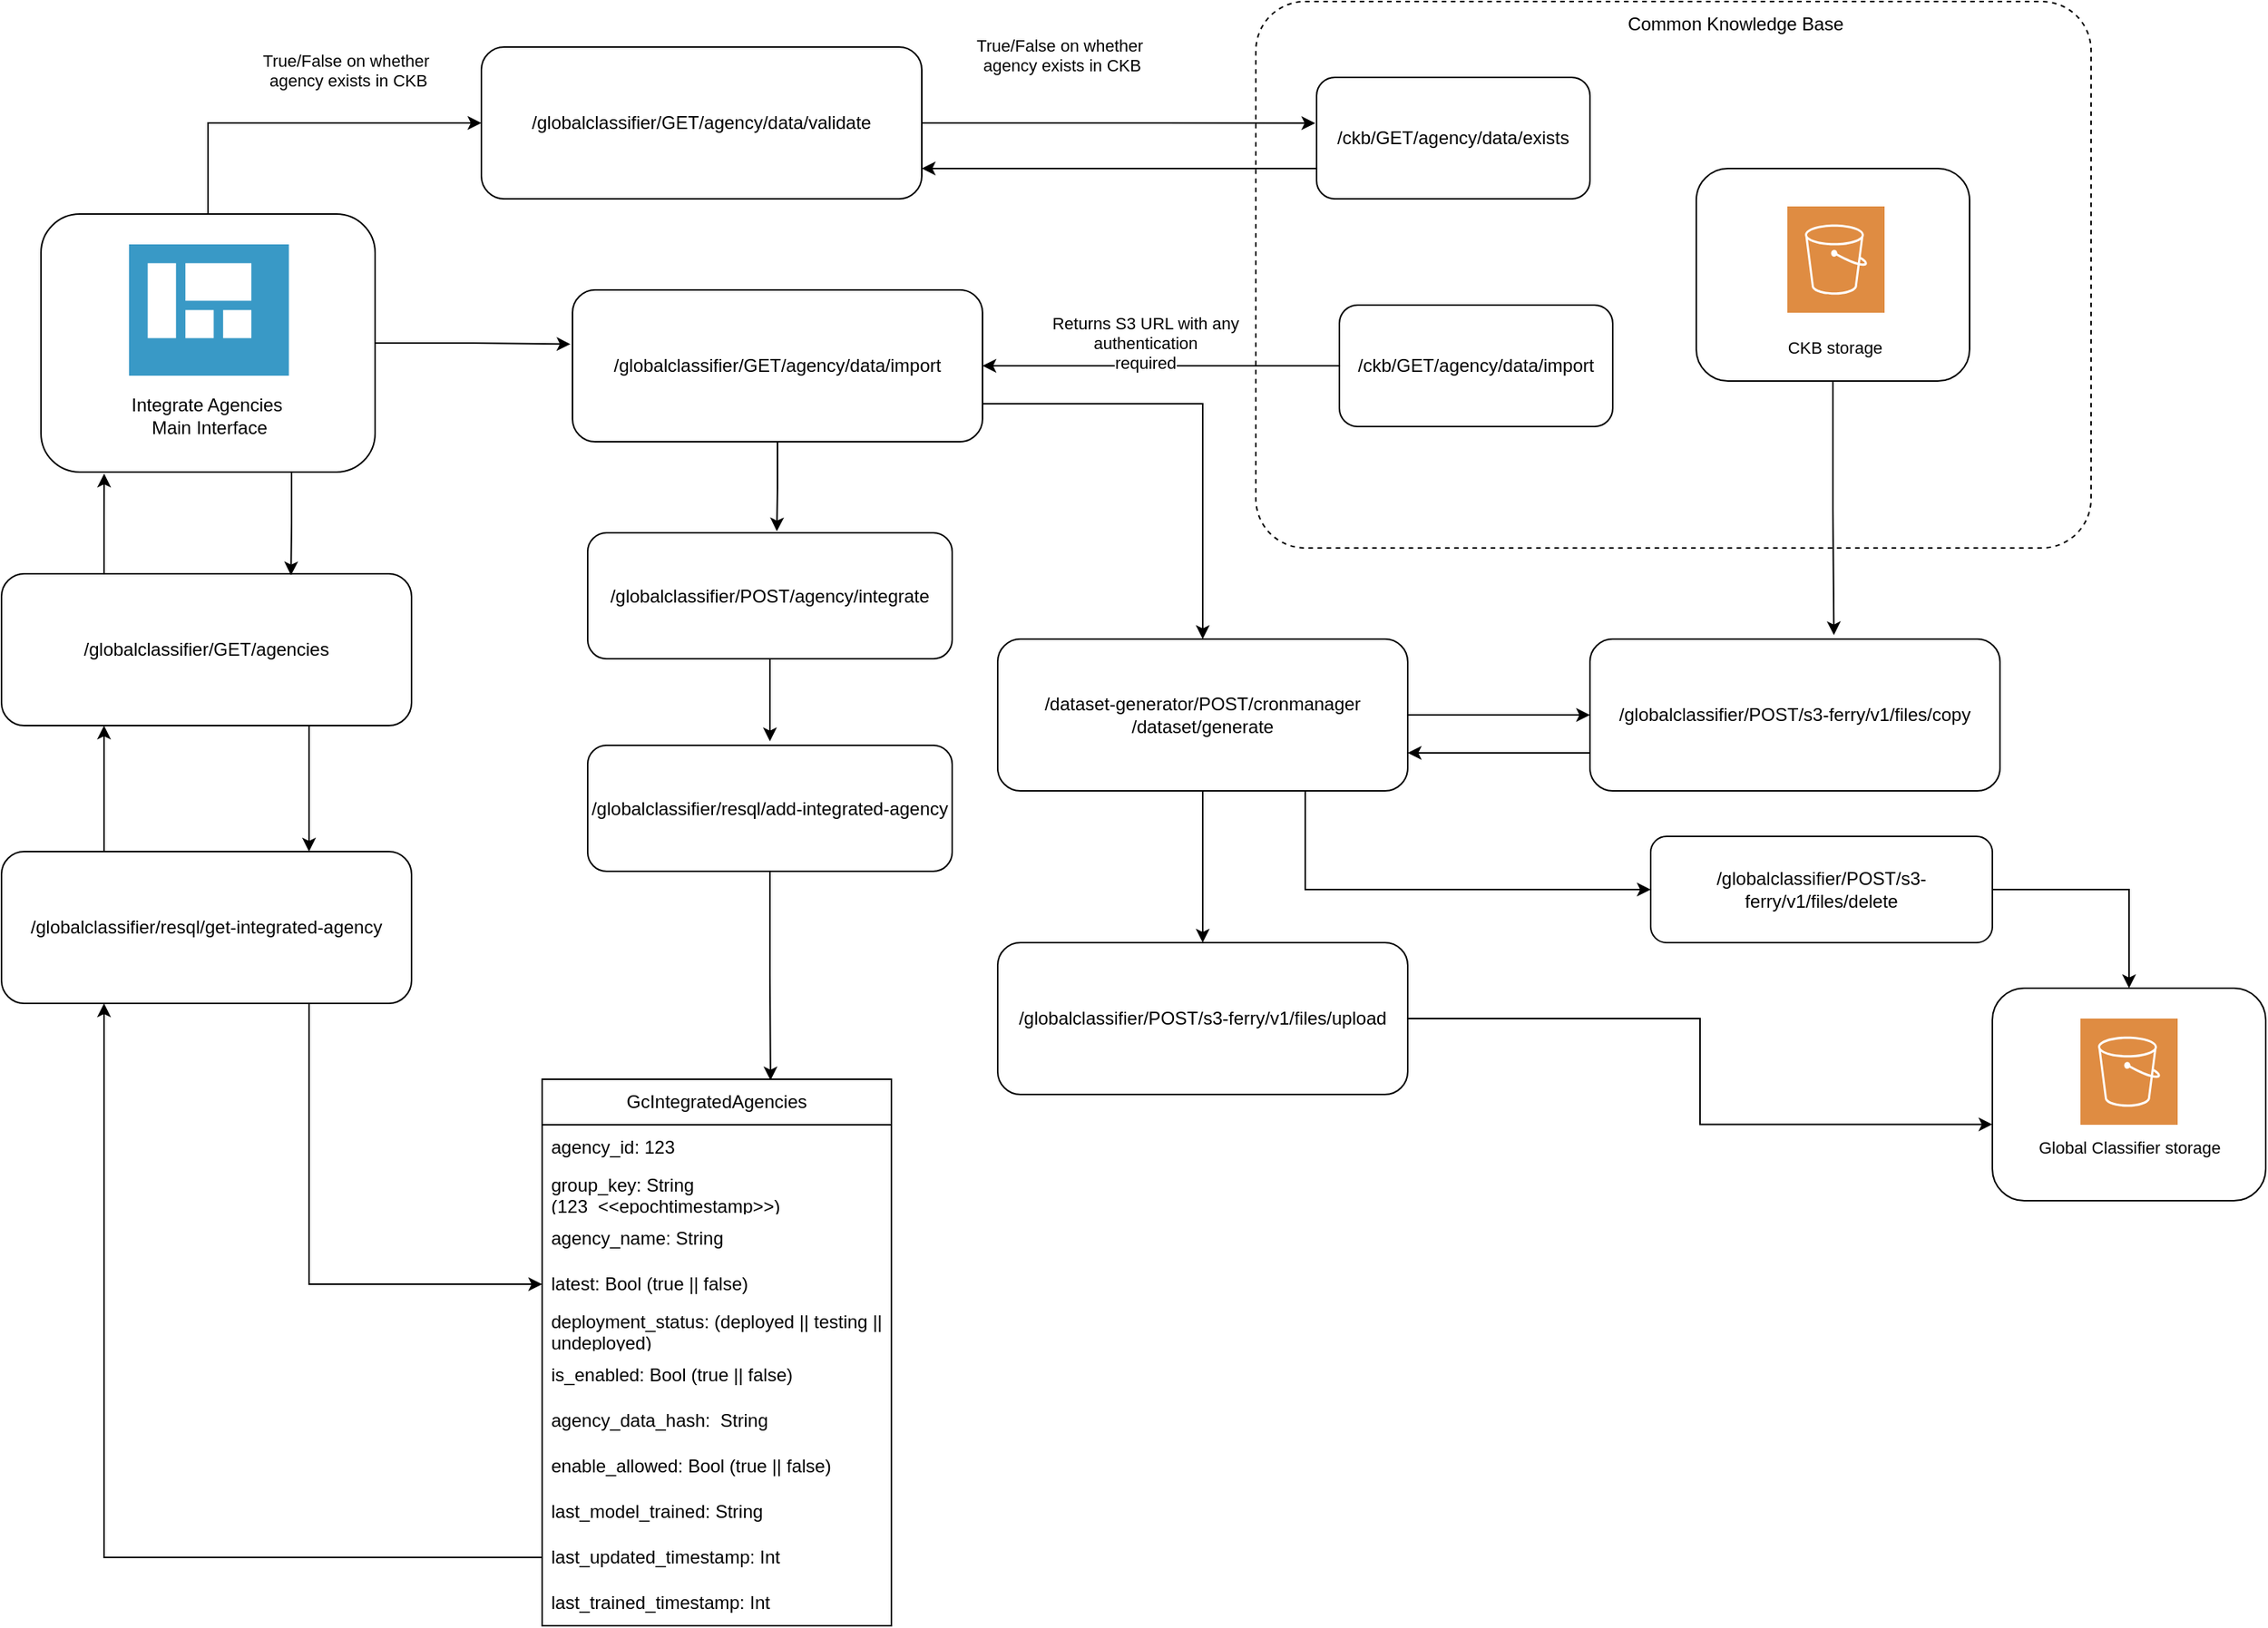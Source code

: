 <mxfile pages="3">
    <diagram name="Add-Datasource-Flow" id="0AGCFBf2FpTad1DNYMGd">
        <mxGraphModel dx="1279" dy="1146" grid="1" gridSize="10" guides="1" tooltips="1" connect="1" arrows="1" fold="1" page="1" pageScale="1" pageWidth="850" pageHeight="1100" math="0" shadow="0">
            <root>
                <mxCell id="0"/>
                <mxCell id="1" parent="0"/>
                <mxCell id="Wv8BJaC0_amkNu4p2bPB-7" value="" style="rounded=1;whiteSpace=wrap;html=1;arcSize=9;dashed=1;fillColor=none;" parent="1" vertex="1">
                    <mxGeometry x="910" y="41" width="550" height="360" as="geometry"/>
                </mxCell>
                <mxCell id="YWxtWIN07UHfHVU3wg7l-62" style="edgeStyle=orthogonalEdgeStyle;rounded=0;orthogonalLoop=1;jettySize=auto;html=1;exitX=0;exitY=0.75;exitDx=0;exitDy=0;entryX=1;entryY=0.8;entryDx=0;entryDy=0;entryPerimeter=0;" parent="1" source="Wv8BJaC0_amkNu4p2bPB-1" target="Wv8BJaC0_amkNu4p2bPB-2" edge="1">
                    <mxGeometry relative="1" as="geometry">
                        <mxPoint x="700" y="150.588" as="targetPoint"/>
                    </mxGeometry>
                </mxCell>
                <mxCell id="Wv8BJaC0_amkNu4p2bPB-1" value="/ckb/GET/agency/data/exists" style="rounded=1;whiteSpace=wrap;html=1;" parent="1" vertex="1">
                    <mxGeometry x="950" y="91" width="180" height="80" as="geometry"/>
                </mxCell>
                <mxCell id="Wv8BJaC0_amkNu4p2bPB-2" value="/globalclassifier/GET/agency/data/validate" style="rounded=1;whiteSpace=wrap;html=1;" parent="1" vertex="1">
                    <mxGeometry x="400" y="71" width="290" height="100" as="geometry"/>
                </mxCell>
                <mxCell id="Wv8BJaC0_amkNu4p2bPB-6" style="edgeStyle=orthogonalEdgeStyle;rounded=0;orthogonalLoop=1;jettySize=auto;html=1;exitX=0.5;exitY=0;exitDx=0;exitDy=0;entryX=0;entryY=0.5;entryDx=0;entryDy=0;" parent="1" source="Wv8BJaC0_amkNu4p2bPB-3" target="Wv8BJaC0_amkNu4p2bPB-2" edge="1">
                    <mxGeometry relative="1" as="geometry"/>
                </mxCell>
                <mxCell id="Wv8BJaC0_amkNu4p2bPB-3" value="" style="rounded=1;whiteSpace=wrap;html=1;" parent="1" vertex="1">
                    <mxGeometry x="110" y="181" width="220" height="170" as="geometry"/>
                </mxCell>
                <mxCell id="Wv8BJaC0_amkNu4p2bPB-4" value="Integrate Agencies&amp;nbsp;&lt;div&gt;Main Interface&lt;/div&gt;" style="text;html=1;align=center;verticalAlign=middle;whiteSpace=wrap;rounded=0;" parent="1" vertex="1">
                    <mxGeometry x="150.81" y="297.5" width="139.58" height="33.5" as="geometry"/>
                </mxCell>
                <mxCell id="Wv8BJaC0_amkNu4p2bPB-5" value="" style="image;sketch=0;aspect=fixed;html=1;points=[];align=center;fontSize=12;image=img/lib/mscae/Shared_Dashboard.svg;" parent="1" vertex="1">
                    <mxGeometry x="167.86" y="201" width="105.49" height="86.5" as="geometry"/>
                </mxCell>
                <mxCell id="Wv8BJaC0_amkNu4p2bPB-8" value="Common Knowledge Base" style="text;html=1;align=center;verticalAlign=middle;whiteSpace=wrap;rounded=0;" parent="1" vertex="1">
                    <mxGeometry x="1130" y="41" width="192" height="30" as="geometry"/>
                </mxCell>
                <mxCell id="Wv8BJaC0_amkNu4p2bPB-37" style="edgeStyle=orthogonalEdgeStyle;rounded=0;orthogonalLoop=1;jettySize=auto;html=1;entryX=1;entryY=0.5;entryDx=0;entryDy=0;" parent="1" source="Wv8BJaC0_amkNu4p2bPB-14" target="Wv8BJaC0_amkNu4p2bPB-26" edge="1">
                    <mxGeometry relative="1" as="geometry"/>
                </mxCell>
                <mxCell id="Wv8BJaC0_amkNu4p2bPB-14" value="/ckb/GET/agency/data/import" style="rounded=1;whiteSpace=wrap;html=1;" parent="1" vertex="1">
                    <mxGeometry x="965" y="241" width="180" height="80" as="geometry"/>
                </mxCell>
                <mxCell id="Wv8BJaC0_amkNu4p2bPB-23" value="&lt;span style=&quot;font-size: 11px; text-wrap-mode: nowrap; background-color: light-dark(#ffffff, var(--ge-dark-color, #121212));&quot;&gt;True/False on whether&amp;nbsp;&lt;/span&gt;&lt;div style=&quot;font-size: 11px; text-wrap-mode: nowrap;&quot;&gt;&lt;span style=&quot;background-color: light-dark(#ffffff, var(--ge-dark-color, #121212));&quot;&gt;agency exists in CKB&lt;/span&gt;&lt;/div&gt;" style="text;html=1;align=center;verticalAlign=middle;whiteSpace=wrap;rounded=0;" parent="1" vertex="1">
                    <mxGeometry x="240" y="71" width="145" height="30" as="geometry"/>
                </mxCell>
                <mxCell id="YWxtWIN07UHfHVU3wg7l-54" style="edgeStyle=orthogonalEdgeStyle;rounded=0;orthogonalLoop=1;jettySize=auto;html=1;exitX=1;exitY=0.75;exitDx=0;exitDy=0;entryX=0.5;entryY=0;entryDx=0;entryDy=0;" parent="1" source="Wv8BJaC0_amkNu4p2bPB-26" target="Wv8BJaC0_amkNu4p2bPB-44" edge="1">
                    <mxGeometry relative="1" as="geometry"/>
                </mxCell>
                <mxCell id="Wv8BJaC0_amkNu4p2bPB-26" value="/globalclassifier/GET/agency/data/import" style="rounded=1;whiteSpace=wrap;html=1;" parent="1" vertex="1">
                    <mxGeometry x="460" y="231" width="270" height="100" as="geometry"/>
                </mxCell>
                <mxCell id="Wv8BJaC0_amkNu4p2bPB-27" style="edgeStyle=orthogonalEdgeStyle;rounded=0;orthogonalLoop=1;jettySize=auto;html=1;entryX=-0.005;entryY=0.357;entryDx=0;entryDy=0;entryPerimeter=0;" parent="1" source="Wv8BJaC0_amkNu4p2bPB-3" target="Wv8BJaC0_amkNu4p2bPB-26" edge="1">
                    <mxGeometry relative="1" as="geometry"/>
                </mxCell>
                <mxCell id="Wv8BJaC0_amkNu4p2bPB-33" value="&lt;span style=&quot;font-size: 11px; text-wrap-mode: nowrap; background-color: light-dark(#ffffff, var(--ge-dark-color, #121212));&quot;&gt;True/False on whether&amp;nbsp;&lt;/span&gt;&lt;div style=&quot;font-size: 11px; text-wrap-mode: nowrap;&quot;&gt;&lt;span style=&quot;background-color: light-dark(#ffffff, var(--ge-dark-color, #121212));&quot;&gt;agency exists in CKB&lt;/span&gt;&lt;/div&gt;" style="text;html=1;align=center;verticalAlign=middle;whiteSpace=wrap;rounded=0;" parent="1" vertex="1">
                    <mxGeometry x="710" y="61" width="145" height="30" as="geometry"/>
                </mxCell>
                <mxCell id="Wv8BJaC0_amkNu4p2bPB-39" value="" style="rounded=1;whiteSpace=wrap;html=1;" parent="1" vertex="1">
                    <mxGeometry x="1200" y="151" width="180" height="140" as="geometry"/>
                </mxCell>
                <mxCell id="Wv8BJaC0_amkNu4p2bPB-41" value="" style="sketch=0;pointerEvents=1;shadow=0;dashed=0;html=1;strokeColor=none;fillColor=#DF8C42;labelPosition=center;verticalLabelPosition=bottom;verticalAlign=top;align=center;outlineConnect=0;shape=mxgraph.veeam2.aws_s3;" parent="1" vertex="1">
                    <mxGeometry x="1260" y="176" width="64" height="70" as="geometry"/>
                </mxCell>
                <mxCell id="Wv8BJaC0_amkNu4p2bPB-42" value="&lt;span style=&quot;font-size: 11px; text-wrap-mode: nowrap;&quot;&gt;CKB storage&lt;/span&gt;" style="text;html=1;align=center;verticalAlign=middle;whiteSpace=wrap;rounded=0;" parent="1" vertex="1">
                    <mxGeometry x="1218.5" y="254" width="145" height="30" as="geometry"/>
                </mxCell>
                <mxCell id="Wv8BJaC0_amkNu4p2bPB-43" value="&lt;div style=&quot;font-size: 11px; text-wrap-mode: nowrap;&quot;&gt;&lt;span style=&quot;background-color: light-dark(#ffffff, var(--ge-dark-color, #121212));&quot;&gt;Returns S3 URL with any authentication&lt;/span&gt;&lt;/div&gt;&lt;div style=&quot;font-size: 11px; text-wrap-mode: nowrap;&quot;&gt;&lt;span style=&quot;background-color: light-dark(#ffffff, var(--ge-dark-color, #121212));&quot;&gt;required&lt;/span&gt;&lt;/div&gt;" style="text;html=1;align=center;verticalAlign=middle;whiteSpace=wrap;rounded=0;" parent="1" vertex="1">
                    <mxGeometry x="765" y="251" width="145" height="30" as="geometry"/>
                </mxCell>
                <mxCell id="Wv8BJaC0_amkNu4p2bPB-47" style="edgeStyle=orthogonalEdgeStyle;rounded=0;orthogonalLoop=1;jettySize=auto;html=1;" parent="1" source="Wv8BJaC0_amkNu4p2bPB-44" target="Wv8BJaC0_amkNu4p2bPB-46" edge="1">
                    <mxGeometry relative="1" as="geometry"/>
                </mxCell>
                <mxCell id="Wv8BJaC0_amkNu4p2bPB-54" style="edgeStyle=orthogonalEdgeStyle;rounded=0;orthogonalLoop=1;jettySize=auto;html=1;" parent="1" source="Wv8BJaC0_amkNu4p2bPB-44" edge="1">
                    <mxGeometry relative="1" as="geometry">
                        <mxPoint x="875" y="661" as="targetPoint"/>
                    </mxGeometry>
                </mxCell>
                <mxCell id="Wv8BJaC0_amkNu4p2bPB-60" style="edgeStyle=orthogonalEdgeStyle;rounded=0;orthogonalLoop=1;jettySize=auto;html=1;exitX=0.75;exitY=1;exitDx=0;exitDy=0;entryX=0;entryY=0.5;entryDx=0;entryDy=0;" parent="1" source="Wv8BJaC0_amkNu4p2bPB-44" target="Wv8BJaC0_amkNu4p2bPB-58" edge="1">
                    <mxGeometry relative="1" as="geometry"/>
                </mxCell>
                <mxCell id="Wv8BJaC0_amkNu4p2bPB-44" value="/dataset-generator/&lt;span style=&quot;background-color: transparent; color: light-dark(rgb(0, 0, 0), rgb(255, 255, 255));&quot;&gt;POST/cronmanager /dataset/generate&lt;/span&gt;" style="rounded=1;whiteSpace=wrap;html=1;container=1;" parent="1" vertex="1">
                    <mxGeometry x="740" y="461" width="270" height="100" as="geometry">
                        <mxRectangle x="740" y="461" width="350" height="30" as="alternateBounds"/>
                    </mxGeometry>
                </mxCell>
                <mxCell id="Wv8BJaC0_amkNu4p2bPB-50" style="edgeStyle=orthogonalEdgeStyle;rounded=0;orthogonalLoop=1;jettySize=auto;html=1;exitX=0;exitY=0.75;exitDx=0;exitDy=0;entryX=1;entryY=0.75;entryDx=0;entryDy=0;" parent="1" source="Wv8BJaC0_amkNu4p2bPB-46" target="Wv8BJaC0_amkNu4p2bPB-44" edge="1">
                    <mxGeometry relative="1" as="geometry"/>
                </mxCell>
                <mxCell id="Wv8BJaC0_amkNu4p2bPB-46" value="/globalclassifier/POST/s3-ferry/v1/files/copy" style="rounded=1;whiteSpace=wrap;html=1;" parent="1" vertex="1">
                    <mxGeometry x="1130" y="461" width="270" height="100" as="geometry"/>
                </mxCell>
                <mxCell id="Wv8BJaC0_amkNu4p2bPB-48" style="edgeStyle=orthogonalEdgeStyle;rounded=0;orthogonalLoop=1;jettySize=auto;html=1;entryX=0.595;entryY=-0.026;entryDx=0;entryDy=0;entryPerimeter=0;" parent="1" source="Wv8BJaC0_amkNu4p2bPB-39" target="Wv8BJaC0_amkNu4p2bPB-46" edge="1">
                    <mxGeometry relative="1" as="geometry"/>
                </mxCell>
                <mxCell id="Wv8BJaC0_amkNu4p2bPB-51" value="" style="rounded=1;whiteSpace=wrap;html=1;" parent="1" vertex="1">
                    <mxGeometry x="1395" y="691" width="180" height="140" as="geometry"/>
                </mxCell>
                <mxCell id="Wv8BJaC0_amkNu4p2bPB-52" value="" style="sketch=0;pointerEvents=1;shadow=0;dashed=0;html=1;strokeColor=none;fillColor=#DF8C42;labelPosition=center;verticalLabelPosition=bottom;verticalAlign=top;align=center;outlineConnect=0;shape=mxgraph.veeam2.aws_s3;" parent="1" vertex="1">
                    <mxGeometry x="1453" y="711" width="64" height="70" as="geometry"/>
                </mxCell>
                <mxCell id="Wv8BJaC0_amkNu4p2bPB-53" value="&lt;span style=&quot;font-size: 11px; text-wrap-mode: nowrap;&quot;&gt;Global Classifier storage&lt;/span&gt;" style="text;html=1;align=center;verticalAlign=middle;whiteSpace=wrap;rounded=0;" parent="1" vertex="1">
                    <mxGeometry x="1412.5" y="781" width="145" height="30" as="geometry"/>
                </mxCell>
                <mxCell id="Wv8BJaC0_amkNu4p2bPB-55" value="/globalclassifier/POST/s3-ferry/v1/files/upload" style="rounded=1;whiteSpace=wrap;html=1;" parent="1" vertex="1">
                    <mxGeometry x="740" y="661" width="270" height="100" as="geometry"/>
                </mxCell>
                <mxCell id="Wv8BJaC0_amkNu4p2bPB-56" style="edgeStyle=orthogonalEdgeStyle;rounded=0;orthogonalLoop=1;jettySize=auto;html=1;entryX=0;entryY=0.641;entryDx=0;entryDy=0;entryPerimeter=0;" parent="1" source="Wv8BJaC0_amkNu4p2bPB-55" target="Wv8BJaC0_amkNu4p2bPB-51" edge="1">
                    <mxGeometry relative="1" as="geometry"/>
                </mxCell>
                <mxCell id="Wv8BJaC0_amkNu4p2bPB-59" style="edgeStyle=orthogonalEdgeStyle;rounded=0;orthogonalLoop=1;jettySize=auto;html=1;entryX=0.5;entryY=0;entryDx=0;entryDy=0;exitX=1;exitY=0.5;exitDx=0;exitDy=0;" parent="1" source="Wv8BJaC0_amkNu4p2bPB-58" target="Wv8BJaC0_amkNu4p2bPB-51" edge="1">
                    <mxGeometry relative="1" as="geometry"/>
                </mxCell>
                <mxCell id="Wv8BJaC0_amkNu4p2bPB-58" value="/globalclassifier/POST/s3-ferry/v1/files/delete" style="rounded=1;whiteSpace=wrap;html=1;" parent="1" vertex="1">
                    <mxGeometry x="1170" y="591" width="225" height="70" as="geometry"/>
                </mxCell>
                <mxCell id="YWxtWIN07UHfHVU3wg7l-45" style="edgeStyle=orthogonalEdgeStyle;rounded=0;orthogonalLoop=1;jettySize=auto;html=1;exitX=0.75;exitY=1;exitDx=0;exitDy=0;entryX=0.75;entryY=0;entryDx=0;entryDy=0;" parent="1" source="YWxtWIN07UHfHVU3wg7l-1" target="YWxtWIN07UHfHVU3wg7l-6" edge="1">
                    <mxGeometry relative="1" as="geometry"/>
                </mxCell>
                <mxCell id="YWxtWIN07UHfHVU3wg7l-1" value="/globalclassifier/GET/agencies" style="rounded=1;whiteSpace=wrap;html=1;" parent="1" vertex="1">
                    <mxGeometry x="84" y="418" width="270" height="100" as="geometry"/>
                </mxCell>
                <mxCell id="YWxtWIN07UHfHVU3wg7l-44" style="edgeStyle=orthogonalEdgeStyle;rounded=0;orthogonalLoop=1;jettySize=auto;html=1;exitX=0.25;exitY=0;exitDx=0;exitDy=0;entryX=0.25;entryY=1;entryDx=0;entryDy=0;" parent="1" source="YWxtWIN07UHfHVU3wg7l-6" target="YWxtWIN07UHfHVU3wg7l-1" edge="1">
                    <mxGeometry relative="1" as="geometry"/>
                </mxCell>
                <mxCell id="YWxtWIN07UHfHVU3wg7l-51" style="edgeStyle=orthogonalEdgeStyle;rounded=0;orthogonalLoop=1;jettySize=auto;html=1;exitX=0.75;exitY=1;exitDx=0;exitDy=0;entryX=0;entryY=0.5;entryDx=0;entryDy=0;" parent="1" source="YWxtWIN07UHfHVU3wg7l-6" target="YWxtWIN07UHfHVU3wg7l-15" edge="1">
                    <mxGeometry relative="1" as="geometry"/>
                </mxCell>
                <mxCell id="YWxtWIN07UHfHVU3wg7l-6" value="/globalclassifier/resql/get-integrated-agency" style="rounded=1;whiteSpace=wrap;html=1;" parent="1" vertex="1">
                    <mxGeometry x="84" y="601" width="270" height="100" as="geometry"/>
                </mxCell>
                <mxCell id="YWxtWIN07UHfHVU3wg7l-8" value="GcIntegratedAgencies" style="swimlane;fontStyle=0;childLayout=stackLayout;horizontal=1;startSize=30;horizontalStack=0;resizeParent=1;resizeParentMax=0;resizeLast=0;collapsible=1;marginBottom=0;whiteSpace=wrap;html=1;" parent="1" vertex="1">
                    <mxGeometry x="440" y="751" width="230" height="360" as="geometry"/>
                </mxCell>
                <mxCell id="YWxtWIN07UHfHVU3wg7l-9" value="agency_id: 123" style="text;strokeColor=none;fillColor=none;align=left;verticalAlign=middle;spacingLeft=4;spacingRight=4;overflow=hidden;points=[[0,0.5],[1,0.5]];portConstraint=eastwest;rotatable=0;whiteSpace=wrap;html=1;" parent="YWxtWIN07UHfHVU3wg7l-8" vertex="1">
                    <mxGeometry y="30" width="230" height="30" as="geometry"/>
                </mxCell>
                <mxCell id="YWxtWIN07UHfHVU3wg7l-10" value="group_key: String (123_&amp;lt;&amp;lt;epochtimestamp&amp;gt;&amp;gt;)" style="text;strokeColor=none;fillColor=none;align=left;verticalAlign=middle;spacingLeft=4;spacingRight=4;overflow=hidden;points=[[0,0.5],[1,0.5]];portConstraint=eastwest;rotatable=0;whiteSpace=wrap;html=1;" parent="YWxtWIN07UHfHVU3wg7l-8" vertex="1">
                    <mxGeometry y="60" width="230" height="30" as="geometry"/>
                </mxCell>
                <mxCell id="YWxtWIN07UHfHVU3wg7l-11" value="agency_name: String" style="text;strokeColor=none;fillColor=none;align=left;verticalAlign=middle;spacingLeft=4;spacingRight=4;overflow=hidden;points=[[0,0.5],[1,0.5]];portConstraint=eastwest;rotatable=0;whiteSpace=wrap;html=1;" parent="YWxtWIN07UHfHVU3wg7l-8" vertex="1">
                    <mxGeometry y="90" width="230" height="30" as="geometry"/>
                </mxCell>
                <mxCell id="YWxtWIN07UHfHVU3wg7l-15" value="latest: Bool (true || false)" style="text;strokeColor=none;fillColor=none;align=left;verticalAlign=middle;spacingLeft=4;spacingRight=4;overflow=hidden;points=[[0,0.5],[1,0.5]];portConstraint=eastwest;rotatable=0;whiteSpace=wrap;html=1;" parent="YWxtWIN07UHfHVU3wg7l-8" vertex="1">
                    <mxGeometry y="120" width="230" height="30" as="geometry"/>
                </mxCell>
                <mxCell id="YWxtWIN07UHfHVU3wg7l-33" value="deployment_status: (deployed || testing || undeployed&lt;span style=&quot;background-color: transparent; color: light-dark(rgb(0, 0, 0), rgb(255, 255, 255));&quot;&gt;)&lt;/span&gt;" style="text;strokeColor=none;fillColor=none;align=left;verticalAlign=middle;spacingLeft=4;spacingRight=4;overflow=hidden;points=[[0,0.5],[1,0.5]];portConstraint=eastwest;rotatable=0;whiteSpace=wrap;html=1;" parent="YWxtWIN07UHfHVU3wg7l-8" vertex="1">
                    <mxGeometry y="150" width="230" height="30" as="geometry"/>
                </mxCell>
                <mxCell id="YWxtWIN07UHfHVU3wg7l-16" value="is_enabled: Bool (true || false)" style="text;strokeColor=none;fillColor=none;align=left;verticalAlign=middle;spacingLeft=4;spacingRight=4;overflow=hidden;points=[[0,0.5],[1,0.5]];portConstraint=eastwest;rotatable=0;whiteSpace=wrap;html=1;" parent="YWxtWIN07UHfHVU3wg7l-8" vertex="1">
                    <mxGeometry y="180" width="230" height="30" as="geometry"/>
                </mxCell>
                <mxCell id="jMAyHggQgILbENjjjGeT-1" value="agency_data_hash:&amp;nbsp; String" style="text;strokeColor=none;fillColor=none;align=left;verticalAlign=middle;spacingLeft=4;spacingRight=4;overflow=hidden;points=[[0,0.5],[1,0.5]];portConstraint=eastwest;rotatable=0;whiteSpace=wrap;html=1;" parent="YWxtWIN07UHfHVU3wg7l-8" vertex="1">
                    <mxGeometry y="210" width="230" height="30" as="geometry"/>
                </mxCell>
                <mxCell id="YWxtWIN07UHfHVU3wg7l-17" value="enable_allowed: Bool (true || false)" style="text;strokeColor=none;fillColor=none;align=left;verticalAlign=middle;spacingLeft=4;spacingRight=4;overflow=hidden;points=[[0,0.5],[1,0.5]];portConstraint=eastwest;rotatable=0;whiteSpace=wrap;html=1;" parent="YWxtWIN07UHfHVU3wg7l-8" vertex="1">
                    <mxGeometry y="240" width="230" height="30" as="geometry"/>
                </mxCell>
                <mxCell id="YWxtWIN07UHfHVU3wg7l-18" value="last_model_trained: String" style="text;strokeColor=none;fillColor=none;align=left;verticalAlign=middle;spacingLeft=4;spacingRight=4;overflow=hidden;points=[[0,0.5],[1,0.5]];portConstraint=eastwest;rotatable=0;whiteSpace=wrap;html=1;" parent="YWxtWIN07UHfHVU3wg7l-8" vertex="1">
                    <mxGeometry y="270" width="230" height="30" as="geometry"/>
                </mxCell>
                <mxCell id="YWxtWIN07UHfHVU3wg7l-20" value="last_updated_timestamp: Int" style="text;strokeColor=none;fillColor=none;align=left;verticalAlign=middle;spacingLeft=4;spacingRight=4;overflow=hidden;points=[[0,0.5],[1,0.5]];portConstraint=eastwest;rotatable=0;whiteSpace=wrap;html=1;" parent="YWxtWIN07UHfHVU3wg7l-8" vertex="1">
                    <mxGeometry y="300" width="230" height="30" as="geometry"/>
                </mxCell>
                <mxCell id="YWxtWIN07UHfHVU3wg7l-22" value="last_trained_timestamp: Int" style="text;strokeColor=none;fillColor=none;align=left;verticalAlign=middle;spacingLeft=4;spacingRight=4;overflow=hidden;points=[[0,0.5],[1,0.5]];portConstraint=eastwest;rotatable=0;whiteSpace=wrap;html=1;" parent="YWxtWIN07UHfHVU3wg7l-8" vertex="1">
                    <mxGeometry y="330" width="230" height="30" as="geometry"/>
                </mxCell>
                <mxCell id="YWxtWIN07UHfHVU3wg7l-39" style="edgeStyle=orthogonalEdgeStyle;rounded=0;orthogonalLoop=1;jettySize=auto;html=1;exitX=0.75;exitY=1;exitDx=0;exitDy=0;entryX=0.706;entryY=0.01;entryDx=0;entryDy=0;entryPerimeter=0;" parent="1" source="Wv8BJaC0_amkNu4p2bPB-3" target="YWxtWIN07UHfHVU3wg7l-1" edge="1">
                    <mxGeometry relative="1" as="geometry"/>
                </mxCell>
                <mxCell id="YWxtWIN07UHfHVU3wg7l-41" style="edgeStyle=orthogonalEdgeStyle;rounded=0;orthogonalLoop=1;jettySize=auto;html=1;exitX=0.25;exitY=0;exitDx=0;exitDy=0;entryX=0.189;entryY=1.006;entryDx=0;entryDy=0;entryPerimeter=0;" parent="1" source="YWxtWIN07UHfHVU3wg7l-1" target="Wv8BJaC0_amkNu4p2bPB-3" edge="1">
                    <mxGeometry relative="1" as="geometry"/>
                </mxCell>
                <mxCell id="YWxtWIN07UHfHVU3wg7l-52" style="edgeStyle=orthogonalEdgeStyle;rounded=0;orthogonalLoop=1;jettySize=auto;html=1;exitX=0;exitY=0.5;exitDx=0;exitDy=0;entryX=0.25;entryY=1;entryDx=0;entryDy=0;" parent="1" source="YWxtWIN07UHfHVU3wg7l-20" target="YWxtWIN07UHfHVU3wg7l-6" edge="1">
                    <mxGeometry relative="1" as="geometry"/>
                </mxCell>
                <mxCell id="YWxtWIN07UHfHVU3wg7l-53" value="/globalclassifier/POST/agency/integrate" style="rounded=1;whiteSpace=wrap;html=1;" parent="1" vertex="1">
                    <mxGeometry x="470" y="391" width="240" height="83" as="geometry"/>
                </mxCell>
                <mxCell id="YWxtWIN07UHfHVU3wg7l-55" value="/globalclassifier/resql/add-integrated-agency" style="rounded=1;whiteSpace=wrap;html=1;" parent="1" vertex="1">
                    <mxGeometry x="470" y="531" width="240" height="83" as="geometry"/>
                </mxCell>
                <mxCell id="YWxtWIN07UHfHVU3wg7l-58" style="edgeStyle=orthogonalEdgeStyle;rounded=0;orthogonalLoop=1;jettySize=auto;html=1;exitX=0.5;exitY=1;exitDx=0;exitDy=0;entryX=0.519;entryY=-0.012;entryDx=0;entryDy=0;entryPerimeter=0;" parent="1" source="Wv8BJaC0_amkNu4p2bPB-26" target="YWxtWIN07UHfHVU3wg7l-53" edge="1">
                    <mxGeometry relative="1" as="geometry"/>
                </mxCell>
                <mxCell id="YWxtWIN07UHfHVU3wg7l-59" style="edgeStyle=orthogonalEdgeStyle;rounded=0;orthogonalLoop=1;jettySize=auto;html=1;exitX=0.5;exitY=1;exitDx=0;exitDy=0;entryX=0.5;entryY=-0.032;entryDx=0;entryDy=0;entryPerimeter=0;" parent="1" source="YWxtWIN07UHfHVU3wg7l-53" target="YWxtWIN07UHfHVU3wg7l-55" edge="1">
                    <mxGeometry relative="1" as="geometry"/>
                </mxCell>
                <mxCell id="YWxtWIN07UHfHVU3wg7l-60" style="edgeStyle=orthogonalEdgeStyle;rounded=0;orthogonalLoop=1;jettySize=auto;html=1;exitX=0.5;exitY=1;exitDx=0;exitDy=0;entryX=0.654;entryY=0.002;entryDx=0;entryDy=0;entryPerimeter=0;" parent="1" source="YWxtWIN07UHfHVU3wg7l-55" target="YWxtWIN07UHfHVU3wg7l-8" edge="1">
                    <mxGeometry relative="1" as="geometry"/>
                </mxCell>
                <mxCell id="YWxtWIN07UHfHVU3wg7l-61" style="edgeStyle=orthogonalEdgeStyle;rounded=0;orthogonalLoop=1;jettySize=auto;html=1;exitX=1;exitY=0.5;exitDx=0;exitDy=0;entryX=-0.005;entryY=0.377;entryDx=0;entryDy=0;entryPerimeter=0;" parent="1" source="Wv8BJaC0_amkNu4p2bPB-2" target="Wv8BJaC0_amkNu4p2bPB-1" edge="1">
                    <mxGeometry relative="1" as="geometry"/>
                </mxCell>
            </root>
        </mxGraphModel>
    </diagram>
    <diagram id="r8dmVqE8FRE_XwoR2vSm" name="Page-2">
        <mxGraphModel dx="2528" dy="1011" grid="1" gridSize="10" guides="1" tooltips="1" connect="1" arrows="1" fold="1" page="1" pageScale="1" pageWidth="850" pageHeight="1100" math="0" shadow="0">
            <root>
                <mxCell id="0"/>
                <mxCell id="1" parent="0"/>
                <mxCell id="a4V3IEd3SIcBsCi2HnZb-10" style="edgeStyle=orthogonalEdgeStyle;rounded=0;orthogonalLoop=1;jettySize=auto;html=1;exitX=1;exitY=0.75;exitDx=0;exitDy=0;entryX=0;entryY=0.5;entryDx=0;entryDy=0;" edge="1" parent="1" source="6R38uolxtdZ9EoSImPw0-1" target="a4V3IEd3SIcBsCi2HnZb-9">
                    <mxGeometry relative="1" as="geometry"/>
                </mxCell>
                <mxCell id="6R38uolxtdZ9EoSImPw0-1" value="" style="rounded=1;whiteSpace=wrap;html=1;" vertex="1" parent="1">
                    <mxGeometry x="120" y="130" width="220" height="170" as="geometry"/>
                </mxCell>
                <mxCell id="6R38uolxtdZ9EoSImPw0-2" value="Integrate Agencies&amp;nbsp;&lt;div&gt;Main Interface&lt;/div&gt;" style="text;html=1;align=center;verticalAlign=middle;whiteSpace=wrap;rounded=0;" vertex="1" parent="1">
                    <mxGeometry x="160.81" y="246.5" width="139.58" height="33.5" as="geometry"/>
                </mxCell>
                <mxCell id="6R38uolxtdZ9EoSImPw0-3" value="" style="image;sketch=0;aspect=fixed;html=1;points=[];align=center;fontSize=12;image=img/lib/mscae/Shared_Dashboard.svg;" vertex="1" parent="1">
                    <mxGeometry x="177.86" y="150" width="105.49" height="86.5" as="geometry"/>
                </mxCell>
                <mxCell id="6R38uolxtdZ9EoSImPw0-19" style="edgeStyle=orthogonalEdgeStyle;rounded=0;orthogonalLoop=1;jettySize=auto;html=1;exitX=0.25;exitY=1;exitDx=0;exitDy=0;entryX=0.25;entryY=0;entryDx=0;entryDy=0;" edge="1" parent="1" source="6R38uolxtdZ9EoSImPw0-4" target="6R38uolxtdZ9EoSImPw0-5">
                    <mxGeometry relative="1" as="geometry"/>
                </mxCell>
                <mxCell id="6R38uolxtdZ9EoSImPw0-4" value="/globalclassifier/GET/agencies" style="rounded=1;whiteSpace=wrap;html=1;" vertex="1" parent="1">
                    <mxGeometry x="94" y="367" width="270" height="100" as="geometry"/>
                </mxCell>
                <mxCell id="6R38uolxtdZ9EoSImPw0-22" style="edgeStyle=orthogonalEdgeStyle;rounded=0;orthogonalLoop=1;jettySize=auto;html=1;exitX=0.75;exitY=0;exitDx=0;exitDy=0;entryX=0.75;entryY=1;entryDx=0;entryDy=0;" edge="1" parent="1" source="6R38uolxtdZ9EoSImPw0-5" target="6R38uolxtdZ9EoSImPw0-4">
                    <mxGeometry relative="1" as="geometry"/>
                </mxCell>
                <mxCell id="6R38uolxtdZ9EoSImPw0-5" value="/globalclassifier/resql/get-integrated-agency" style="rounded=1;whiteSpace=wrap;html=1;" vertex="1" parent="1">
                    <mxGeometry x="94" y="550" width="270" height="100" as="geometry"/>
                </mxCell>
                <mxCell id="6R38uolxtdZ9EoSImPw0-6" value="GcIntegratedAgencies" style="swimlane;fontStyle=0;childLayout=stackLayout;horizontal=1;startSize=30;horizontalStack=0;resizeParent=1;resizeParentMax=0;resizeLast=0;collapsible=1;marginBottom=0;whiteSpace=wrap;html=1;" vertex="1" parent="1">
                    <mxGeometry x="480" y="647" width="230" height="360" as="geometry"/>
                </mxCell>
                <mxCell id="6R38uolxtdZ9EoSImPw0-7" value="agency_id: 123" style="text;strokeColor=none;fillColor=none;align=left;verticalAlign=middle;spacingLeft=4;spacingRight=4;overflow=hidden;points=[[0,0.5],[1,0.5]];portConstraint=eastwest;rotatable=0;whiteSpace=wrap;html=1;" vertex="1" parent="6R38uolxtdZ9EoSImPw0-6">
                    <mxGeometry y="30" width="230" height="30" as="geometry"/>
                </mxCell>
                <mxCell id="6R38uolxtdZ9EoSImPw0-8" value="group_key: String (123_&amp;lt;&amp;lt;epochtimestamp&amp;gt;&amp;gt;)" style="text;strokeColor=none;fillColor=none;align=left;verticalAlign=middle;spacingLeft=4;spacingRight=4;overflow=hidden;points=[[0,0.5],[1,0.5]];portConstraint=eastwest;rotatable=0;whiteSpace=wrap;html=1;" vertex="1" parent="6R38uolxtdZ9EoSImPw0-6">
                    <mxGeometry y="60" width="230" height="30" as="geometry"/>
                </mxCell>
                <mxCell id="6R38uolxtdZ9EoSImPw0-9" value="agency_name: String" style="text;strokeColor=none;fillColor=none;align=left;verticalAlign=middle;spacingLeft=4;spacingRight=4;overflow=hidden;points=[[0,0.5],[1,0.5]];portConstraint=eastwest;rotatable=0;whiteSpace=wrap;html=1;" vertex="1" parent="6R38uolxtdZ9EoSImPw0-6">
                    <mxGeometry y="90" width="230" height="30" as="geometry"/>
                </mxCell>
                <mxCell id="Rfnhf9AQ2-6iX-PBm4ZE-25" value="agency_dataset_hash: String" style="text;strokeColor=none;fillColor=none;align=left;verticalAlign=middle;spacingLeft=4;spacingRight=4;overflow=hidden;points=[[0,0.5],[1,0.5]];portConstraint=eastwest;rotatable=0;whiteSpace=wrap;html=1;" vertex="1" parent="6R38uolxtdZ9EoSImPw0-6">
                    <mxGeometry y="120" width="230" height="30" as="geometry"/>
                </mxCell>
                <mxCell id="6R38uolxtdZ9EoSImPw0-10" value="latest: Bool (true || false)" style="text;strokeColor=none;fillColor=none;align=left;verticalAlign=middle;spacingLeft=4;spacingRight=4;overflow=hidden;points=[[0,0.5],[1,0.5]];portConstraint=eastwest;rotatable=0;whiteSpace=wrap;html=1;" vertex="1" parent="6R38uolxtdZ9EoSImPw0-6">
                    <mxGeometry y="150" width="230" height="30" as="geometry"/>
                </mxCell>
                <mxCell id="6R38uolxtdZ9EoSImPw0-11" value="deployment_status: (deployed || testing || undeployed&lt;span style=&quot;background-color: transparent; color: light-dark(rgb(0, 0, 0), rgb(255, 255, 255));&quot;&gt;)&lt;/span&gt;" style="text;strokeColor=none;fillColor=none;align=left;verticalAlign=middle;spacingLeft=4;spacingRight=4;overflow=hidden;points=[[0,0.5],[1,0.5]];portConstraint=eastwest;rotatable=0;whiteSpace=wrap;html=1;" vertex="1" parent="6R38uolxtdZ9EoSImPw0-6">
                    <mxGeometry y="180" width="230" height="30" as="geometry"/>
                </mxCell>
                <mxCell id="6R38uolxtdZ9EoSImPw0-12" value="is_enabled: Bool (true || false)" style="text;strokeColor=none;fillColor=none;align=left;verticalAlign=middle;spacingLeft=4;spacingRight=4;overflow=hidden;points=[[0,0.5],[1,0.5]];portConstraint=eastwest;rotatable=0;whiteSpace=wrap;html=1;" vertex="1" parent="6R38uolxtdZ9EoSImPw0-6">
                    <mxGeometry y="210" width="230" height="30" as="geometry"/>
                </mxCell>
                <mxCell id="6R38uolxtdZ9EoSImPw0-13" value="enable_allowed: Bool (true || false)" style="text;strokeColor=none;fillColor=none;align=left;verticalAlign=middle;spacingLeft=4;spacingRight=4;overflow=hidden;points=[[0,0.5],[1,0.5]];portConstraint=eastwest;rotatable=0;whiteSpace=wrap;html=1;" vertex="1" parent="6R38uolxtdZ9EoSImPw0-6">
                    <mxGeometry y="240" width="230" height="30" as="geometry"/>
                </mxCell>
                <mxCell id="6R38uolxtdZ9EoSImPw0-14" value="last_model_trained: String" style="text;strokeColor=none;fillColor=none;align=left;verticalAlign=middle;spacingLeft=4;spacingRight=4;overflow=hidden;points=[[0,0.5],[1,0.5]];portConstraint=eastwest;rotatable=0;whiteSpace=wrap;html=1;" vertex="1" parent="6R38uolxtdZ9EoSImPw0-6">
                    <mxGeometry y="270" width="230" height="30" as="geometry"/>
                </mxCell>
                <mxCell id="6R38uolxtdZ9EoSImPw0-15" value="last_updated_timestamp: Int" style="text;strokeColor=none;fillColor=none;align=left;verticalAlign=middle;spacingLeft=4;spacingRight=4;overflow=hidden;points=[[0,0.5],[1,0.5]];portConstraint=eastwest;rotatable=0;whiteSpace=wrap;html=1;" vertex="1" parent="6R38uolxtdZ9EoSImPw0-6">
                    <mxGeometry y="300" width="230" height="30" as="geometry"/>
                </mxCell>
                <mxCell id="6R38uolxtdZ9EoSImPw0-16" value="last_trained_timestamp: Int" style="text;strokeColor=none;fillColor=none;align=left;verticalAlign=middle;spacingLeft=4;spacingRight=4;overflow=hidden;points=[[0,0.5],[1,0.5]];portConstraint=eastwest;rotatable=0;whiteSpace=wrap;html=1;" vertex="1" parent="6R38uolxtdZ9EoSImPw0-6">
                    <mxGeometry y="330" width="230" height="30" as="geometry"/>
                </mxCell>
                <mxCell id="6R38uolxtdZ9EoSImPw0-18" style="edgeStyle=orthogonalEdgeStyle;rounded=0;orthogonalLoop=1;jettySize=auto;html=1;exitX=0.25;exitY=1;exitDx=0;exitDy=0;entryX=0.3;entryY=0.047;entryDx=0;entryDy=0;entryPerimeter=0;" edge="1" parent="1" source="6R38uolxtdZ9EoSImPw0-1" target="6R38uolxtdZ9EoSImPw0-4">
                    <mxGeometry relative="1" as="geometry"/>
                </mxCell>
                <mxCell id="6R38uolxtdZ9EoSImPw0-20" style="edgeStyle=orthogonalEdgeStyle;rounded=0;orthogonalLoop=1;jettySize=auto;html=1;exitX=0.25;exitY=1;exitDx=0;exitDy=0;entryX=-0.003;entryY=0.866;entryDx=0;entryDy=0;entryPerimeter=0;" edge="1" parent="1" source="6R38uolxtdZ9EoSImPw0-5" target="6R38uolxtdZ9EoSImPw0-12">
                    <mxGeometry relative="1" as="geometry">
                        <Array as="points">
                            <mxPoint x="162" y="883"/>
                        </Array>
                    </mxGeometry>
                </mxCell>
                <mxCell id="6R38uolxtdZ9EoSImPw0-21" style="edgeStyle=orthogonalEdgeStyle;rounded=0;orthogonalLoop=1;jettySize=auto;html=1;exitX=0;exitY=0.5;exitDx=0;exitDy=0;entryX=0.75;entryY=1;entryDx=0;entryDy=0;" edge="1" parent="1" source="6R38uolxtdZ9EoSImPw0-12" target="6R38uolxtdZ9EoSImPw0-5">
                    <mxGeometry relative="1" as="geometry"/>
                </mxCell>
                <mxCell id="6R38uolxtdZ9EoSImPw0-23" style="edgeStyle=orthogonalEdgeStyle;rounded=0;orthogonalLoop=1;jettySize=auto;html=1;exitX=0.75;exitY=0;exitDx=0;exitDy=0;entryX=0.8;entryY=0.99;entryDx=0;entryDy=0;entryPerimeter=0;" edge="1" parent="1" source="6R38uolxtdZ9EoSImPw0-4" target="6R38uolxtdZ9EoSImPw0-1">
                    <mxGeometry relative="1" as="geometry"/>
                </mxCell>
                <mxCell id="a4V3IEd3SIcBsCi2HnZb-5" style="edgeStyle=orthogonalEdgeStyle;rounded=0;orthogonalLoop=1;jettySize=auto;html=1;exitX=0.5;exitY=1;exitDx=0;exitDy=0;" edge="1" parent="1" source="a4V3IEd3SIcBsCi2HnZb-1" target="a4V3IEd3SIcBsCi2HnZb-4">
                    <mxGeometry relative="1" as="geometry"/>
                </mxCell>
                <mxCell id="a4V3IEd3SIcBsCi2HnZb-8" style="edgeStyle=orthogonalEdgeStyle;rounded=0;orthogonalLoop=1;jettySize=auto;html=1;exitX=1;exitY=0.5;exitDx=0;exitDy=0;entryX=0;entryY=0.5;entryDx=0;entryDy=0;" edge="1" parent="1" source="a4V3IEd3SIcBsCi2HnZb-1" target="a4V3IEd3SIcBsCi2HnZb-7">
                    <mxGeometry relative="1" as="geometry"/>
                </mxCell>
                <mxCell id="a4V3IEd3SIcBsCi2HnZb-1" value="/globalclassifier/POST/agency/enable" style="rounded=1;whiteSpace=wrap;html=1;" vertex="1" parent="1">
                    <mxGeometry x="476" y="154" width="270" height="100" as="geometry"/>
                </mxCell>
                <mxCell id="a4V3IEd3SIcBsCi2HnZb-3" style="edgeStyle=orthogonalEdgeStyle;rounded=0;orthogonalLoop=1;jettySize=auto;html=1;exitX=1;exitY=0.5;exitDx=0;exitDy=0;entryX=0.016;entryY=0.616;entryDx=0;entryDy=0;entryPerimeter=0;" edge="1" parent="1" source="6R38uolxtdZ9EoSImPw0-1" target="a4V3IEd3SIcBsCi2HnZb-1">
                    <mxGeometry relative="1" as="geometry"/>
                </mxCell>
                <mxCell id="a4V3IEd3SIcBsCi2HnZb-17" style="edgeStyle=orthogonalEdgeStyle;rounded=0;orthogonalLoop=1;jettySize=auto;html=1;exitX=1;exitY=0.5;exitDx=0;exitDy=0;entryX=1;entryY=0.5;entryDx=0;entryDy=0;" edge="1" parent="1" source="a4V3IEd3SIcBsCi2HnZb-4" target="6R38uolxtdZ9EoSImPw0-15">
                    <mxGeometry relative="1" as="geometry">
                        <Array as="points">
                            <mxPoint x="1180" y="279"/>
                            <mxPoint x="1180" y="932"/>
                        </Array>
                    </mxGeometry>
                </mxCell>
                <mxCell id="a4V3IEd3SIcBsCi2HnZb-4" value="/globalclassifier/POST/resql&lt;div&gt;/enable-agency-status&lt;/div&gt;" style="rounded=1;whiteSpace=wrap;html=1;" vertex="1" parent="1">
                    <mxGeometry x="820" y="229" width="270" height="100" as="geometry"/>
                </mxCell>
                <mxCell id="a4V3IEd3SIcBsCi2HnZb-7" value="/globalclassifier/POST/inference/agency&lt;div&gt;/status/enable&lt;/div&gt;" style="rounded=1;whiteSpace=wrap;html=1;" vertex="1" parent="1">
                    <mxGeometry x="820" y="50" width="270" height="100" as="geometry"/>
                </mxCell>
                <mxCell id="a4V3IEd3SIcBsCi2HnZb-14" style="edgeStyle=orthogonalEdgeStyle;rounded=0;orthogonalLoop=1;jettySize=auto;html=1;exitX=1;exitY=0.5;exitDx=0;exitDy=0;entryX=0;entryY=0.5;entryDx=0;entryDy=0;" edge="1" parent="1" source="a4V3IEd3SIcBsCi2HnZb-9" target="a4V3IEd3SIcBsCi2HnZb-13">
                    <mxGeometry relative="1" as="geometry"/>
                </mxCell>
                <mxCell id="a4V3IEd3SIcBsCi2HnZb-15" style="edgeStyle=orthogonalEdgeStyle;rounded=0;orthogonalLoop=1;jettySize=auto;html=1;exitX=1;exitY=0.75;exitDx=0;exitDy=0;entryX=0;entryY=0.5;entryDx=0;entryDy=0;" edge="1" parent="1" source="a4V3IEd3SIcBsCi2HnZb-9" target="a4V3IEd3SIcBsCi2HnZb-12">
                    <mxGeometry relative="1" as="geometry"/>
                </mxCell>
                <mxCell id="a4V3IEd3SIcBsCi2HnZb-9" value="/globalclassifier/POST/agency/disable" style="rounded=1;whiteSpace=wrap;html=1;" vertex="1" parent="1">
                    <mxGeometry x="480" y="379" width="270" height="100" as="geometry"/>
                </mxCell>
                <mxCell id="a4V3IEd3SIcBsCi2HnZb-16" style="edgeStyle=orthogonalEdgeStyle;rounded=0;orthogonalLoop=1;jettySize=auto;html=1;exitX=1;exitY=0.5;exitDx=0;exitDy=0;entryX=1;entryY=0.5;entryDx=0;entryDy=0;" edge="1" parent="1" source="a4V3IEd3SIcBsCi2HnZb-12" target="6R38uolxtdZ9EoSImPw0-11">
                    <mxGeometry relative="1" as="geometry"/>
                </mxCell>
                <mxCell id="a4V3IEd3SIcBsCi2HnZb-12" value="/globalclassifier/POST/resql&lt;div&gt;/disable-agency-status&lt;/div&gt;" style="rounded=1;whiteSpace=wrap;html=1;" vertex="1" parent="1">
                    <mxGeometry x="830" y="558" width="270" height="100" as="geometry"/>
                </mxCell>
                <mxCell id="a4V3IEd3SIcBsCi2HnZb-13" value="/globalclassifier/POST/inference/agency&lt;div&gt;/status/enable&lt;/div&gt;" style="rounded=1;whiteSpace=wrap;html=1;" vertex="1" parent="1">
                    <mxGeometry x="830" y="379" width="270" height="100" as="geometry"/>
                </mxCell>
                <mxCell id="a4V3IEd3SIcBsCi2HnZb-18" value="/globalclassifier/POST/agency/resync" style="rounded=1;whiteSpace=wrap;html=1;" vertex="1" parent="1">
                    <mxGeometry x="-270" y="179" width="270" height="100" as="geometry"/>
                </mxCell>
                <mxCell id="a4V3IEd3SIcBsCi2HnZb-19" style="edgeStyle=orthogonalEdgeStyle;rounded=0;orthogonalLoop=1;jettySize=auto;html=1;exitX=0;exitY=0.5;exitDx=0;exitDy=0;entryX=0.994;entryY=0.36;entryDx=0;entryDy=0;entryPerimeter=0;" edge="1" parent="1" source="6R38uolxtdZ9EoSImPw0-1" target="a4V3IEd3SIcBsCi2HnZb-18">
                    <mxGeometry relative="1" as="geometry"/>
                </mxCell>
                <mxCell id="Rfnhf9AQ2-6iX-PBm4ZE-1" value="" style="rounded=1;whiteSpace=wrap;html=1;arcSize=9;dashed=1;fillColor=none;" vertex="1" parent="1">
                    <mxGeometry x="-800" y="329" width="550" height="360" as="geometry"/>
                </mxCell>
                <mxCell id="Rfnhf9AQ2-6iX-PBm4ZE-13" style="edgeStyle=orthogonalEdgeStyle;rounded=0;orthogonalLoop=1;jettySize=auto;html=1;exitX=1;exitY=0.75;exitDx=0;exitDy=0;" edge="1" parent="1" source="Rfnhf9AQ2-6iX-PBm4ZE-2" target="Rfnhf9AQ2-6iX-PBm4ZE-9">
                    <mxGeometry relative="1" as="geometry"/>
                </mxCell>
                <mxCell id="Rfnhf9AQ2-6iX-PBm4ZE-2" value="/ckb/GET/agency/data/&lt;div&gt;latest/hash&lt;/div&gt;" style="rounded=1;whiteSpace=wrap;html=1;" vertex="1" parent="1">
                    <mxGeometry x="-470" y="389" width="180" height="80" as="geometry"/>
                </mxCell>
                <mxCell id="Rfnhf9AQ2-6iX-PBm4ZE-3" value="Common Knowledge Base" style="text;html=1;align=center;verticalAlign=middle;whiteSpace=wrap;rounded=0;" vertex="1" parent="1">
                    <mxGeometry x="-630" y="337" width="192" height="30" as="geometry"/>
                </mxCell>
                <mxCell id="Rfnhf9AQ2-6iX-PBm4ZE-4" value="/ckb/GET/agency/data/import" style="rounded=1;whiteSpace=wrap;html=1;" vertex="1" parent="1">
                    <mxGeometry x="-750" y="389" width="180" height="80" as="geometry"/>
                </mxCell>
                <mxCell id="Rfnhf9AQ2-6iX-PBm4ZE-8" value="Retrieves Hash to Check if Hash Matches and if not update" style="text;html=1;align=center;verticalAlign=middle;whiteSpace=wrap;rounded=0;" vertex="1" parent="1">
                    <mxGeometry x="-540" y="169" width="192" height="30" as="geometry"/>
                </mxCell>
                <mxCell id="Rfnhf9AQ2-6iX-PBm4ZE-12" style="edgeStyle=orthogonalEdgeStyle;rounded=0;orthogonalLoop=1;jettySize=auto;html=1;exitX=0.75;exitY=0;exitDx=0;exitDy=0;entryX=1;entryY=0.25;entryDx=0;entryDy=0;" edge="1" parent="1" source="Rfnhf9AQ2-6iX-PBm4ZE-9" target="Rfnhf9AQ2-6iX-PBm4ZE-2">
                    <mxGeometry relative="1" as="geometry"/>
                </mxCell>
                <mxCell id="Rfnhf9AQ2-6iX-PBm4ZE-20" style="edgeStyle=orthogonalEdgeStyle;rounded=0;orthogonalLoop=1;jettySize=auto;html=1;exitX=0.75;exitY=1;exitDx=0;exitDy=0;entryX=0;entryY=0.5;entryDx=0;entryDy=0;" edge="1" parent="1" source="Rfnhf9AQ2-6iX-PBm4ZE-9" target="Rfnhf9AQ2-6iX-PBm4ZE-19">
                    <mxGeometry relative="1" as="geometry"/>
                </mxCell>
                <mxCell id="Rfnhf9AQ2-6iX-PBm4ZE-29" style="edgeStyle=orthogonalEdgeStyle;rounded=0;orthogonalLoop=1;jettySize=auto;html=1;exitX=0.25;exitY=1;exitDx=0;exitDy=0;entryX=0;entryY=0.5;entryDx=0;entryDy=0;" edge="1" parent="1" source="Rfnhf9AQ2-6iX-PBm4ZE-9" target="Rfnhf9AQ2-6iX-PBm4ZE-26">
                    <mxGeometry relative="1" as="geometry"/>
                </mxCell>
                <mxCell id="Rfnhf9AQ2-6iX-PBm4ZE-30" value="IF THERE IS A HASH MISMATCH" style="edgeLabel;html=1;align=center;verticalAlign=middle;resizable=0;points=[];" vertex="1" connectable="0" parent="Rfnhf9AQ2-6iX-PBm4ZE-29">
                    <mxGeometry x="0.202" y="-2" relative="1" as="geometry">
                        <mxPoint as="offset"/>
                    </mxGeometry>
                </mxCell>
                <mxCell id="Rfnhf9AQ2-6iX-PBm4ZE-9" value="" style="rounded=1;whiteSpace=wrap;html=1;" vertex="1" parent="1">
                    <mxGeometry x="-195" y="639" width="190" height="150" as="geometry"/>
                </mxCell>
                <mxCell id="Rfnhf9AQ2-6iX-PBm4ZE-10" value="" style="html=1;verticalLabelPosition=bottom;align=center;labelBackgroundColor=#ffffff;verticalAlign=top;strokeWidth=2;strokeColor=#0080F0;shadow=0;dashed=0;shape=mxgraph.ios7.icons.settings;" vertex="1" parent="1">
                    <mxGeometry x="-131" y="658" width="60" height="52" as="geometry"/>
                </mxCell>
                <mxCell id="Rfnhf9AQ2-6iX-PBm4ZE-11" value="CRONJOB: /global/classifier/cronmanager/&lt;div&gt;check-agency-updates&lt;/div&gt;" style="text;html=1;align=center;verticalAlign=middle;whiteSpace=wrap;rounded=0;" vertex="1" parent="1">
                    <mxGeometry x="-197" y="739" width="192" height="30" as="geometry"/>
                </mxCell>
                <mxCell id="Rfnhf9AQ2-6iX-PBm4ZE-22" style="edgeStyle=orthogonalEdgeStyle;rounded=0;orthogonalLoop=1;jettySize=auto;html=1;exitX=0;exitY=0.5;exitDx=0;exitDy=0;entryX=1;entryY=0.75;entryDx=0;entryDy=0;" edge="1" parent="1" source="Rfnhf9AQ2-6iX-PBm4ZE-14" target="Rfnhf9AQ2-6iX-PBm4ZE-19">
                    <mxGeometry relative="1" as="geometry"/>
                </mxCell>
                <mxCell id="Rfnhf9AQ2-6iX-PBm4ZE-14" value="/globalclassifier/resql/get-all-agency-hash" style="rounded=1;whiteSpace=wrap;html=1;" vertex="1" parent="1">
                    <mxGeometry x="240" y="889" width="190" height="100" as="geometry"/>
                </mxCell>
                <mxCell id="Rfnhf9AQ2-6iX-PBm4ZE-18" value="&lt;span style=&quot;font-size: 11px;&quot;&gt;This CronManager function&lt;/span&gt;&lt;div&gt;&lt;span style=&quot;font-size: 11px;&quot;&gt;will routinely check every 24 hours if there is a hash mismatch&amp;nbsp;&lt;/span&gt;&lt;/div&gt;&lt;div&gt;&lt;span style=&quot;font-size: 11px;&quot;&gt;and&lt;/span&gt;&lt;span style=&quot;font-size: 11px; background-color: transparent; color: light-dark(rgb(102, 102, 102), rgb(149, 149, 149));&quot;&gt;&amp;nbsp;if so will update the status of the agency in the database&lt;/span&gt;&lt;/div&gt;&lt;div&gt;&lt;span style=&quot;font-size: 11px; background-color: transparent; color: light-dark(rgb(102, 102, 102), rgb(149, 149, 149));&quot;&gt;which will be reflected in the UI&lt;/span&gt;&lt;/div&gt;" style="strokeWidth=1;shadow=0;dashed=0;align=center;html=1;shape=mxgraph.mockup.text.stickyNote2;fontColor=#666666;mainText=;fontSize=17;whiteSpace=wrap;fillColor=#ffffcc;strokeColor=#F62E00;" vertex="1" parent="1">
                    <mxGeometry x="-570" y="719" width="375" height="90" as="geometry"/>
                </mxCell>
                <mxCell id="Rfnhf9AQ2-6iX-PBm4ZE-21" style="edgeStyle=orthogonalEdgeStyle;rounded=0;orthogonalLoop=1;jettySize=auto;html=1;exitX=1;exitY=0.5;exitDx=0;exitDy=0;entryX=0;entryY=0.25;entryDx=0;entryDy=0;" edge="1" parent="1" source="Rfnhf9AQ2-6iX-PBm4ZE-19" target="Rfnhf9AQ2-6iX-PBm4ZE-14">
                    <mxGeometry relative="1" as="geometry"/>
                </mxCell>
                <mxCell id="Rfnhf9AQ2-6iX-PBm4ZE-23" style="edgeStyle=orthogonalEdgeStyle;rounded=0;orthogonalLoop=1;jettySize=auto;html=1;exitX=0;exitY=0.75;exitDx=0;exitDy=0;entryX=0.5;entryY=1;entryDx=0;entryDy=0;" edge="1" parent="1" source="Rfnhf9AQ2-6iX-PBm4ZE-19" target="Rfnhf9AQ2-6iX-PBm4ZE-9">
                    <mxGeometry relative="1" as="geometry"/>
                </mxCell>
                <mxCell id="Rfnhf9AQ2-6iX-PBm4ZE-19" value="/globalclassifier/GET/agency&lt;div&gt;/all/hash&lt;/div&gt;" style="rounded=1;whiteSpace=wrap;html=1;" vertex="1" parent="1">
                    <mxGeometry x="-30" y="865" width="170" height="100" as="geometry"/>
                </mxCell>
                <mxCell id="Rfnhf9AQ2-6iX-PBm4ZE-24" value="/globalclassifier/resql/update-agency-sync-status" style="rounded=1;whiteSpace=wrap;html=1;" vertex="1" parent="1">
                    <mxGeometry x="200" y="1000" width="240" height="90" as="geometry"/>
                </mxCell>
                <mxCell id="Rfnhf9AQ2-6iX-PBm4ZE-27" style="edgeStyle=orthogonalEdgeStyle;rounded=0;orthogonalLoop=1;jettySize=auto;html=1;exitX=1;exitY=0.5;exitDx=0;exitDy=0;" edge="1" parent="1" source="Rfnhf9AQ2-6iX-PBm4ZE-26" target="Rfnhf9AQ2-6iX-PBm4ZE-24">
                    <mxGeometry relative="1" as="geometry"/>
                </mxCell>
                <mxCell id="Rfnhf9AQ2-6iX-PBm4ZE-26" value="/globalclassifier/POST/agency/sync/status" style="rounded=1;whiteSpace=wrap;html=1;" vertex="1" parent="1">
                    <mxGeometry x="-110" y="1000" width="240" height="90" as="geometry"/>
                </mxCell>
                <mxCell id="Rfnhf9AQ2-6iX-PBm4ZE-32" style="edgeStyle=orthogonalEdgeStyle;rounded=0;orthogonalLoop=1;jettySize=auto;html=1;exitX=1;exitY=0.75;exitDx=0;exitDy=0;entryX=0.657;entryY=1.024;entryDx=0;entryDy=0;entryPerimeter=0;" edge="1" parent="1" source="Rfnhf9AQ2-6iX-PBm4ZE-24" target="6R38uolxtdZ9EoSImPw0-16">
                    <mxGeometry relative="1" as="geometry"/>
                </mxCell>
                <mxCell id="Rfnhf9AQ2-6iX-PBm4ZE-33" style="edgeStyle=orthogonalEdgeStyle;rounded=0;orthogonalLoop=1;jettySize=auto;html=1;exitX=0;exitY=0.5;exitDx=0;exitDy=0;entryX=1.001;entryY=0.435;entryDx=0;entryDy=0;entryPerimeter=0;" edge="1" parent="1" source="6R38uolxtdZ9EoSImPw0-14" target="Rfnhf9AQ2-6iX-PBm4ZE-14">
                    <mxGeometry relative="1" as="geometry"/>
                </mxCell>
                <mxCell id="Rfnhf9AQ2-6iX-PBm4ZE-34" value="&lt;span style=&quot;font-size: 11px;&quot;&gt;##TODO - CREATE ARCHITECTURE FOR&lt;/span&gt;&lt;div&gt;&lt;span style=&quot;font-size: 11px;&quot;&gt;- Resync functionality&lt;/span&gt;&lt;/div&gt;&lt;div&gt;&lt;span style=&quot;font-size: 11px;&quot;&gt;- Dataset generation and storage process&lt;/span&gt;&lt;/div&gt;&lt;div&gt;&lt;span style=&quot;font-size: 11px;&quot;&gt;- Dataset versioning and version update&lt;/span&gt;&lt;/div&gt;&lt;div&gt;&lt;span style=&quot;font-size: 11px;&quot;&gt;- Dataset progress (using notification server)&lt;/span&gt;&lt;/div&gt;" style="strokeWidth=1;shadow=0;dashed=0;align=center;html=1;shape=mxgraph.mockup.text.stickyNote2;fontColor=#666666;mainText=;fontSize=17;whiteSpace=wrap;fillColor=#ffffcc;strokeColor=#F62E00;" vertex="1" parent="1">
                    <mxGeometry x="-730" y="510" width="375" height="120" as="geometry"/>
                </mxCell>
            </root>
        </mxGraphModel>
    </diagram>
    <diagram id="H7Hu1uGrhka-wApFPkRf" name="notes">
        <mxGraphModel dx="2276" dy="1959" grid="1" gridSize="10" guides="1" tooltips="1" connect="1" arrows="1" fold="1" page="1" pageScale="1" pageWidth="850" pageHeight="1100" math="0" shadow="0">
            <root>
                <mxCell id="0"/>
                <mxCell id="1" parent="0"/>
                <mxCell id="XOiNho5eW0HPhtdA-aHB-1" value="The dataset module of the global classifier first validates whether the dataset exists and then the next ruuter step is to import the data through S3 ferry" style="strokeWidth=1;shadow=0;dashed=0;align=center;html=1;shape=mxgraph.mockup.text.stickyNote2;fontColor=#666666;mainText=;fontSize=17;whiteSpace=wrap;fillColor=#ffffcc;strokeColor=#F62E00;" parent="1" vertex="1">
                    <mxGeometry x="-290" y="-10" width="290" height="230" as="geometry"/>
                </mxCell>
                <mxCell id="XOiNho5eW0HPhtdA-aHB-2" value="Do we use DMR or CentOps to find the right CKB for the agency?" style="strokeWidth=1;shadow=0;dashed=0;align=center;html=1;shape=mxgraph.mockup.text.stickyNote2;fontColor=#666666;mainText=;fontSize=17;whiteSpace=wrap;fillColor=#ffffcc;strokeColor=#F62E00;" parent="1" vertex="1">
                    <mxGeometry x="-830" y="-10" width="290" height="230" as="geometry"/>
                </mxCell>
                <mxCell id="XOiNho5eW0HPhtdA-aHB-3" value="There should be a CentOps integrated flow to update the agencies database when needed" style="strokeWidth=1;shadow=0;dashed=0;align=center;html=1;shape=mxgraph.mockup.text.stickyNote2;fontColor=#666666;mainText=;fontSize=17;whiteSpace=wrap;fillColor=#ffffcc;strokeColor=#F62E00;" parent="1" vertex="1">
                    <mxGeometry x="-560" y="-10" width="290" height="230" as="geometry"/>
                </mxCell>
                <mxCell id="XOiNho5eW0HPhtdA-aHB-4" value="Can we have a shared id for the agencies across the systems?" style="strokeWidth=1;shadow=0;dashed=0;align=center;html=1;shape=mxgraph.mockup.text.stickyNote2;fontColor=#666666;mainText=;fontSize=17;whiteSpace=wrap;fillColor=#ffffcc;strokeColor=#F62E00;" parent="1" vertex="1">
                    <mxGeometry x="-830" y="260" width="290" height="230" as="geometry"/>
                </mxCell>
                <mxCell id="XOiNho5eW0HPhtdA-aHB-5" value="Do automated updates happen&lt;div&gt;through Centops? If so how are these updates channelled&lt;/div&gt;" style="strokeWidth=1;shadow=0;dashed=0;align=center;html=1;shape=mxgraph.mockup.text.stickyNote2;fontColor=#666666;mainText=;fontSize=17;whiteSpace=wrap;fillColor=#ffffcc;strokeColor=#F62E00;" parent="1" vertex="1">
                    <mxGeometry x="-540" y="260" width="290" height="230" as="geometry"/>
                </mxCell>
                <mxCell id="XOiNho5eW0HPhtdA-aHB-6" value="#TODO - Write down how exactly dataset synthesis cronmanager script module would function" style="strokeWidth=1;shadow=0;dashed=0;align=center;html=1;shape=mxgraph.mockup.text.stickyNote2;fontColor=#666666;mainText=;fontSize=17;whiteSpace=wrap;fillColor=#ffffcc;strokeColor=#F62E00;" parent="1" vertex="1">
                    <mxGeometry x="-250" y="260" width="235" height="230" as="geometry"/>
                </mxCell>
                <mxCell id="gPq0glzW4DtG38bRmq07-1" value="Every agency&#39;s dataset should&lt;div&gt;have it&#39;s own hash which will&lt;/div&gt;&lt;div&gt;be compared with the CKB&#39;s&amp;nbsp;&lt;/div&gt;&lt;div&gt;hash when trying to resync&lt;/div&gt;" style="strokeWidth=1;shadow=0;dashed=0;align=center;html=1;shape=mxgraph.mockup.text.stickyNote2;fontColor=#666666;mainText=;fontSize=17;whiteSpace=wrap;fillColor=#ffffcc;strokeColor=#F62E00;" vertex="1" parent="1">
                    <mxGeometry x="-830" y="-330" width="290" height="230" as="geometry"/>
                </mxCell>
            </root>
        </mxGraphModel>
    </diagram>
</mxfile>